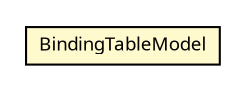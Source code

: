 #!/usr/local/bin/dot
#
# Class diagram 
# Generated by UMLGraph version R5_6 (http://www.umlgraph.org/)
#

digraph G {
	edge [fontname="Trebuchet MS",fontsize=10,labelfontname="Trebuchet MS",labelfontsize=10];
	node [fontname="Trebuchet MS",fontsize=10,shape=plaintext];
	nodesep=0.25;
	ranksep=0.5;
	// se.cambio.cds.gdl.editor.view.tables.BindingTable.BindingTableModel
	c93986 [label=<<table title="se.cambio.cds.gdl.editor.view.tables.BindingTable.BindingTableModel" border="0" cellborder="1" cellspacing="0" cellpadding="2" port="p" bgcolor="lemonChiffon" href="./BindingTable.BindingTableModel.html">
		<tr><td><table border="0" cellspacing="0" cellpadding="1">
<tr><td align="center" balign="center"><font face="Trebuchet MS"> BindingTableModel </font></td></tr>
		</table></td></tr>
		</table>>, URL="./BindingTable.BindingTableModel.html", fontname="Trebuchet MS", fontcolor="black", fontsize=9.0];
}

